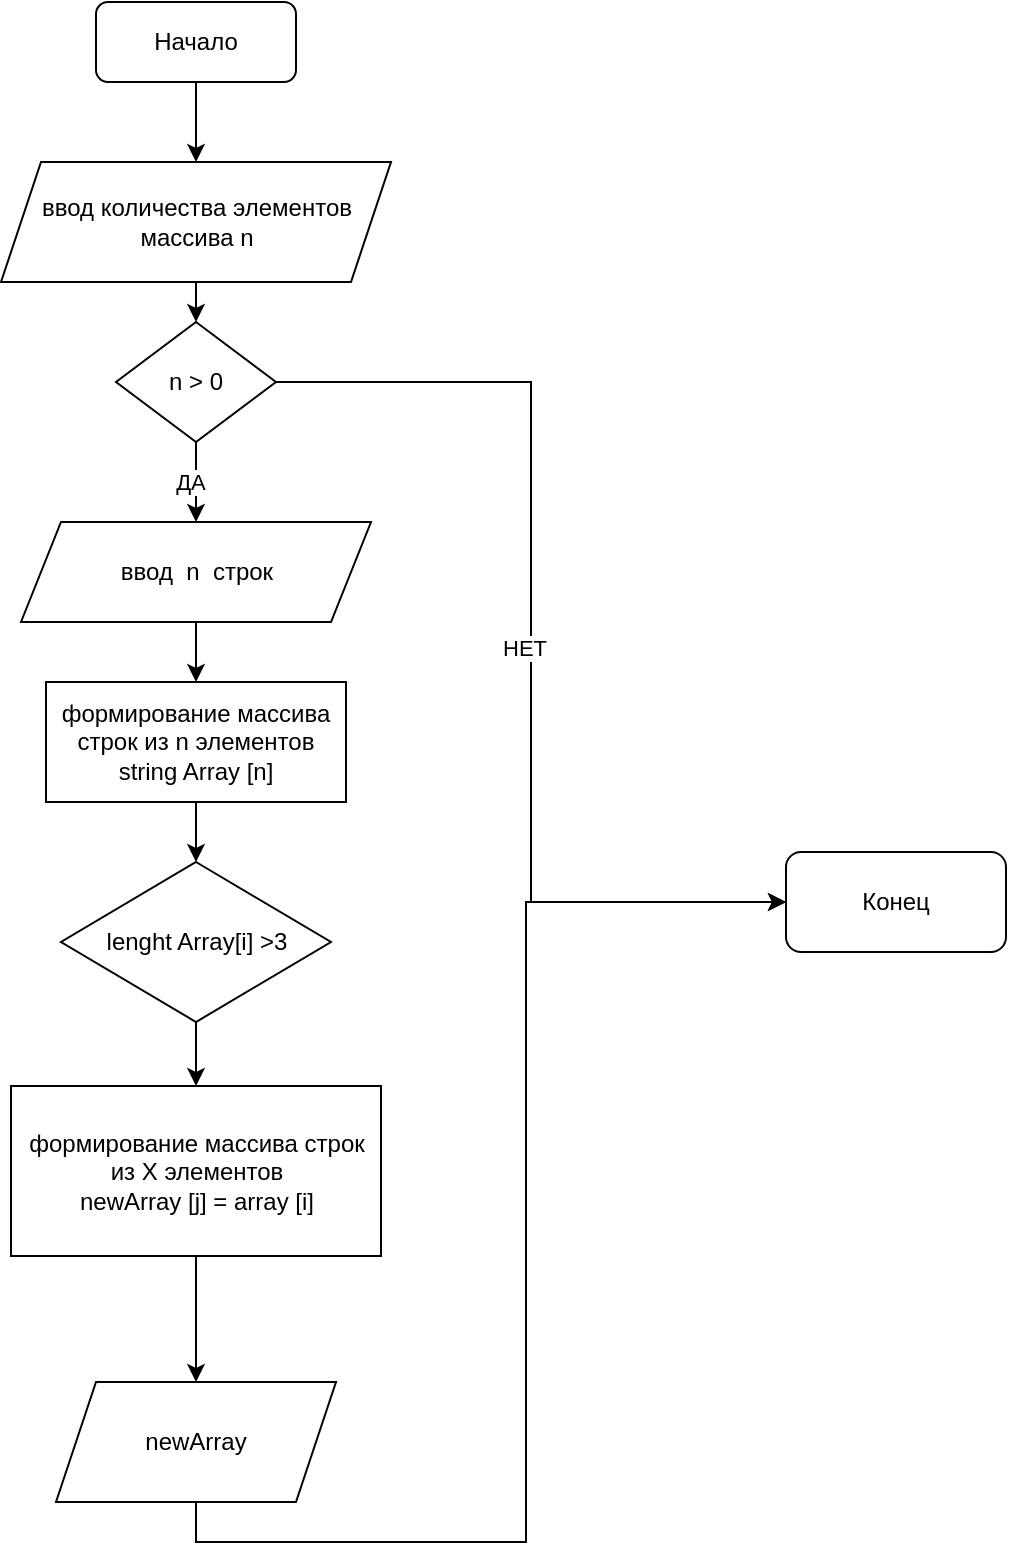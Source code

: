 <mxfile version="21.6.5" type="device">
  <diagram name="Страница 1" id="CsOYvBCMBrZBUP7ylNEr">
    <mxGraphModel dx="1160" dy="620" grid="1" gridSize="10" guides="1" tooltips="1" connect="1" arrows="1" fold="1" page="1" pageScale="1" pageWidth="827" pageHeight="1169" math="0" shadow="0">
      <root>
        <mxCell id="0" />
        <mxCell id="1" parent="0" />
        <mxCell id="xVvkSKOvJ6Zrnv1G9qSv-1" value="ввод&amp;nbsp; n&amp;nbsp; строк" style="shape=parallelogram;perimeter=parallelogramPerimeter;whiteSpace=wrap;html=1;fixedSize=1;" vertex="1" parent="1">
          <mxGeometry x="267.5" y="260" width="175" height="50" as="geometry" />
        </mxCell>
        <mxCell id="xVvkSKOvJ6Zrnv1G9qSv-12" style="edgeStyle=orthogonalEdgeStyle;rounded=0;orthogonalLoop=1;jettySize=auto;html=1;exitX=0.5;exitY=1;exitDx=0;exitDy=0;entryX=0.5;entryY=0;entryDx=0;entryDy=0;" edge="1" parent="1" source="xVvkSKOvJ6Zrnv1G9qSv-2" target="xVvkSKOvJ6Zrnv1G9qSv-5">
          <mxGeometry relative="1" as="geometry" />
        </mxCell>
        <mxCell id="xVvkSKOvJ6Zrnv1G9qSv-2" value="Начало" style="rounded=1;whiteSpace=wrap;html=1;" vertex="1" parent="1">
          <mxGeometry x="305" width="100" height="40" as="geometry" />
        </mxCell>
        <mxCell id="xVvkSKOvJ6Zrnv1G9qSv-3" value="Конец" style="rounded=1;whiteSpace=wrap;html=1;" vertex="1" parent="1">
          <mxGeometry x="650" y="425" width="110" height="50" as="geometry" />
        </mxCell>
        <mxCell id="xVvkSKOvJ6Zrnv1G9qSv-13" style="edgeStyle=orthogonalEdgeStyle;rounded=0;orthogonalLoop=1;jettySize=auto;html=1;exitX=0.5;exitY=1;exitDx=0;exitDy=0;entryX=0.5;entryY=0;entryDx=0;entryDy=0;" edge="1" parent="1" source="xVvkSKOvJ6Zrnv1G9qSv-5" target="xVvkSKOvJ6Zrnv1G9qSv-7">
          <mxGeometry relative="1" as="geometry" />
        </mxCell>
        <mxCell id="xVvkSKOvJ6Zrnv1G9qSv-5" value="ввод количества элементов массива n" style="shape=parallelogram;perimeter=parallelogramPerimeter;whiteSpace=wrap;html=1;fixedSize=1;" vertex="1" parent="1">
          <mxGeometry x="257.5" y="80" width="195" height="60" as="geometry" />
        </mxCell>
        <mxCell id="xVvkSKOvJ6Zrnv1G9qSv-6" value="формирование массива строк из n элементов&lt;br&gt;string Array [n]" style="rounded=0;whiteSpace=wrap;html=1;" vertex="1" parent="1">
          <mxGeometry x="280" y="340" width="150" height="60" as="geometry" />
        </mxCell>
        <mxCell id="xVvkSKOvJ6Zrnv1G9qSv-7" value="n &amp;gt; 0" style="rhombus;whiteSpace=wrap;html=1;" vertex="1" parent="1">
          <mxGeometry x="315" y="160" width="80" height="60" as="geometry" />
        </mxCell>
        <mxCell id="xVvkSKOvJ6Zrnv1G9qSv-8" value="lenght Array[i] &amp;gt;3" style="rhombus;whiteSpace=wrap;html=1;" vertex="1" parent="1">
          <mxGeometry x="287.5" y="430" width="135" height="80" as="geometry" />
        </mxCell>
        <mxCell id="xVvkSKOvJ6Zrnv1G9qSv-9" value="формирование массива строк из X элементов&lt;br&gt;newArray [j] = array [i]" style="rounded=0;whiteSpace=wrap;html=1;" vertex="1" parent="1">
          <mxGeometry x="262.5" y="542" width="185" height="85" as="geometry" />
        </mxCell>
        <mxCell id="xVvkSKOvJ6Zrnv1G9qSv-10" value="newArray" style="shape=parallelogram;perimeter=parallelogramPerimeter;whiteSpace=wrap;html=1;fixedSize=1;" vertex="1" parent="1">
          <mxGeometry x="285" y="690" width="140" height="60" as="geometry" />
        </mxCell>
        <mxCell id="xVvkSKOvJ6Zrnv1G9qSv-11" value="" style="endArrow=classic;html=1;rounded=0;exitX=0.5;exitY=1;exitDx=0;exitDy=0;entryX=0.5;entryY=0;entryDx=0;entryDy=0;" edge="1" parent="1" source="xVvkSKOvJ6Zrnv1G9qSv-8" target="xVvkSKOvJ6Zrnv1G9qSv-9">
          <mxGeometry width="50" height="50" relative="1" as="geometry">
            <mxPoint x="390" y="540" as="sourcePoint" />
            <mxPoint x="440" y="490" as="targetPoint" />
          </mxGeometry>
        </mxCell>
        <mxCell id="xVvkSKOvJ6Zrnv1G9qSv-14" value="" style="endArrow=classic;html=1;rounded=0;exitX=0.5;exitY=1;exitDx=0;exitDy=0;edgeStyle=orthogonalEdgeStyle;entryX=0;entryY=0.5;entryDx=0;entryDy=0;" edge="1" parent="1" source="xVvkSKOvJ6Zrnv1G9qSv-10" target="xVvkSKOvJ6Zrnv1G9qSv-3">
          <mxGeometry width="50" height="50" relative="1" as="geometry">
            <mxPoint x="390" y="540" as="sourcePoint" />
            <mxPoint x="420" y="770" as="targetPoint" />
            <Array as="points">
              <mxPoint x="355" y="770" />
              <mxPoint x="520" y="770" />
              <mxPoint x="520" y="450" />
            </Array>
          </mxGeometry>
        </mxCell>
        <mxCell id="xVvkSKOvJ6Zrnv1G9qSv-15" value="" style="endArrow=classic;html=1;rounded=0;edgeStyle=orthogonalEdgeStyle;exitX=1;exitY=0.5;exitDx=0;exitDy=0;entryX=0;entryY=0.5;entryDx=0;entryDy=0;" edge="1" parent="1" source="xVvkSKOvJ6Zrnv1G9qSv-7" target="xVvkSKOvJ6Zrnv1G9qSv-3">
          <mxGeometry width="50" height="50" relative="1" as="geometry">
            <mxPoint x="390" y="350" as="sourcePoint" />
            <mxPoint x="440" y="300" as="targetPoint" />
          </mxGeometry>
        </mxCell>
        <mxCell id="xVvkSKOvJ6Zrnv1G9qSv-16" value="НЕТ" style="edgeLabel;html=1;align=center;verticalAlign=middle;resizable=0;points=[];" vertex="1" connectable="0" parent="xVvkSKOvJ6Zrnv1G9qSv-15">
          <mxGeometry x="0.009" y="-4" relative="1" as="geometry">
            <mxPoint as="offset" />
          </mxGeometry>
        </mxCell>
        <mxCell id="xVvkSKOvJ6Zrnv1G9qSv-17" value="" style="endArrow=classic;html=1;rounded=0;exitX=0.5;exitY=1;exitDx=0;exitDy=0;" edge="1" parent="1" source="xVvkSKOvJ6Zrnv1G9qSv-7" target="xVvkSKOvJ6Zrnv1G9qSv-1">
          <mxGeometry width="50" height="50" relative="1" as="geometry">
            <mxPoint x="390" y="350" as="sourcePoint" />
            <mxPoint x="440" y="300" as="targetPoint" />
          </mxGeometry>
        </mxCell>
        <mxCell id="xVvkSKOvJ6Zrnv1G9qSv-18" value="ДА" style="edgeLabel;html=1;align=center;verticalAlign=middle;resizable=0;points=[];" vertex="1" connectable="0" parent="xVvkSKOvJ6Zrnv1G9qSv-17">
          <mxGeometry x="-0.022" y="-3" relative="1" as="geometry">
            <mxPoint as="offset" />
          </mxGeometry>
        </mxCell>
        <mxCell id="xVvkSKOvJ6Zrnv1G9qSv-19" value="" style="endArrow=classic;html=1;rounded=0;exitX=0.5;exitY=1;exitDx=0;exitDy=0;entryX=0.5;entryY=0;entryDx=0;entryDy=0;" edge="1" parent="1" source="xVvkSKOvJ6Zrnv1G9qSv-1" target="xVvkSKOvJ6Zrnv1G9qSv-6">
          <mxGeometry width="50" height="50" relative="1" as="geometry">
            <mxPoint x="460" y="320" as="sourcePoint" />
            <mxPoint x="190" y="390" as="targetPoint" />
          </mxGeometry>
        </mxCell>
        <mxCell id="xVvkSKOvJ6Zrnv1G9qSv-20" value="" style="endArrow=classic;html=1;rounded=0;exitX=0.5;exitY=1;exitDx=0;exitDy=0;entryX=0.5;entryY=0;entryDx=0;entryDy=0;" edge="1" parent="1" source="xVvkSKOvJ6Zrnv1G9qSv-6" target="xVvkSKOvJ6Zrnv1G9qSv-8">
          <mxGeometry width="50" height="50" relative="1" as="geometry">
            <mxPoint x="390" y="540" as="sourcePoint" />
            <mxPoint x="440" y="490" as="targetPoint" />
          </mxGeometry>
        </mxCell>
        <mxCell id="xVvkSKOvJ6Zrnv1G9qSv-21" value="" style="endArrow=classic;html=1;rounded=0;exitX=0.5;exitY=1;exitDx=0;exitDy=0;entryX=0.5;entryY=0;entryDx=0;entryDy=0;" edge="1" parent="1" source="xVvkSKOvJ6Zrnv1G9qSv-9" target="xVvkSKOvJ6Zrnv1G9qSv-10">
          <mxGeometry width="50" height="50" relative="1" as="geometry">
            <mxPoint x="390" y="730" as="sourcePoint" />
            <mxPoint x="440" y="680" as="targetPoint" />
          </mxGeometry>
        </mxCell>
      </root>
    </mxGraphModel>
  </diagram>
</mxfile>
